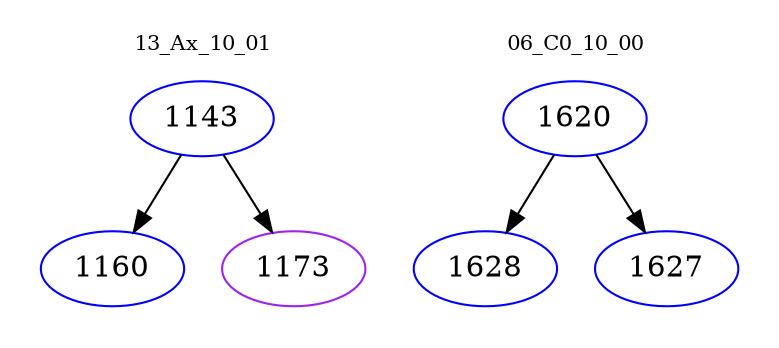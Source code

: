digraph{
subgraph cluster_0 {
color = white
label = "13_Ax_10_01";
fontsize=10;
T0_1143 [label="1143", color="blue"]
T0_1143 -> T0_1160 [color="black"]
T0_1160 [label="1160", color="blue"]
T0_1143 -> T0_1173 [color="black"]
T0_1173 [label="1173", color="purple"]
}
subgraph cluster_1 {
color = white
label = "06_C0_10_00";
fontsize=10;
T1_1620 [label="1620", color="blue"]
T1_1620 -> T1_1628 [color="black"]
T1_1628 [label="1628", color="blue"]
T1_1620 -> T1_1627 [color="black"]
T1_1627 [label="1627", color="blue"]
}
}
